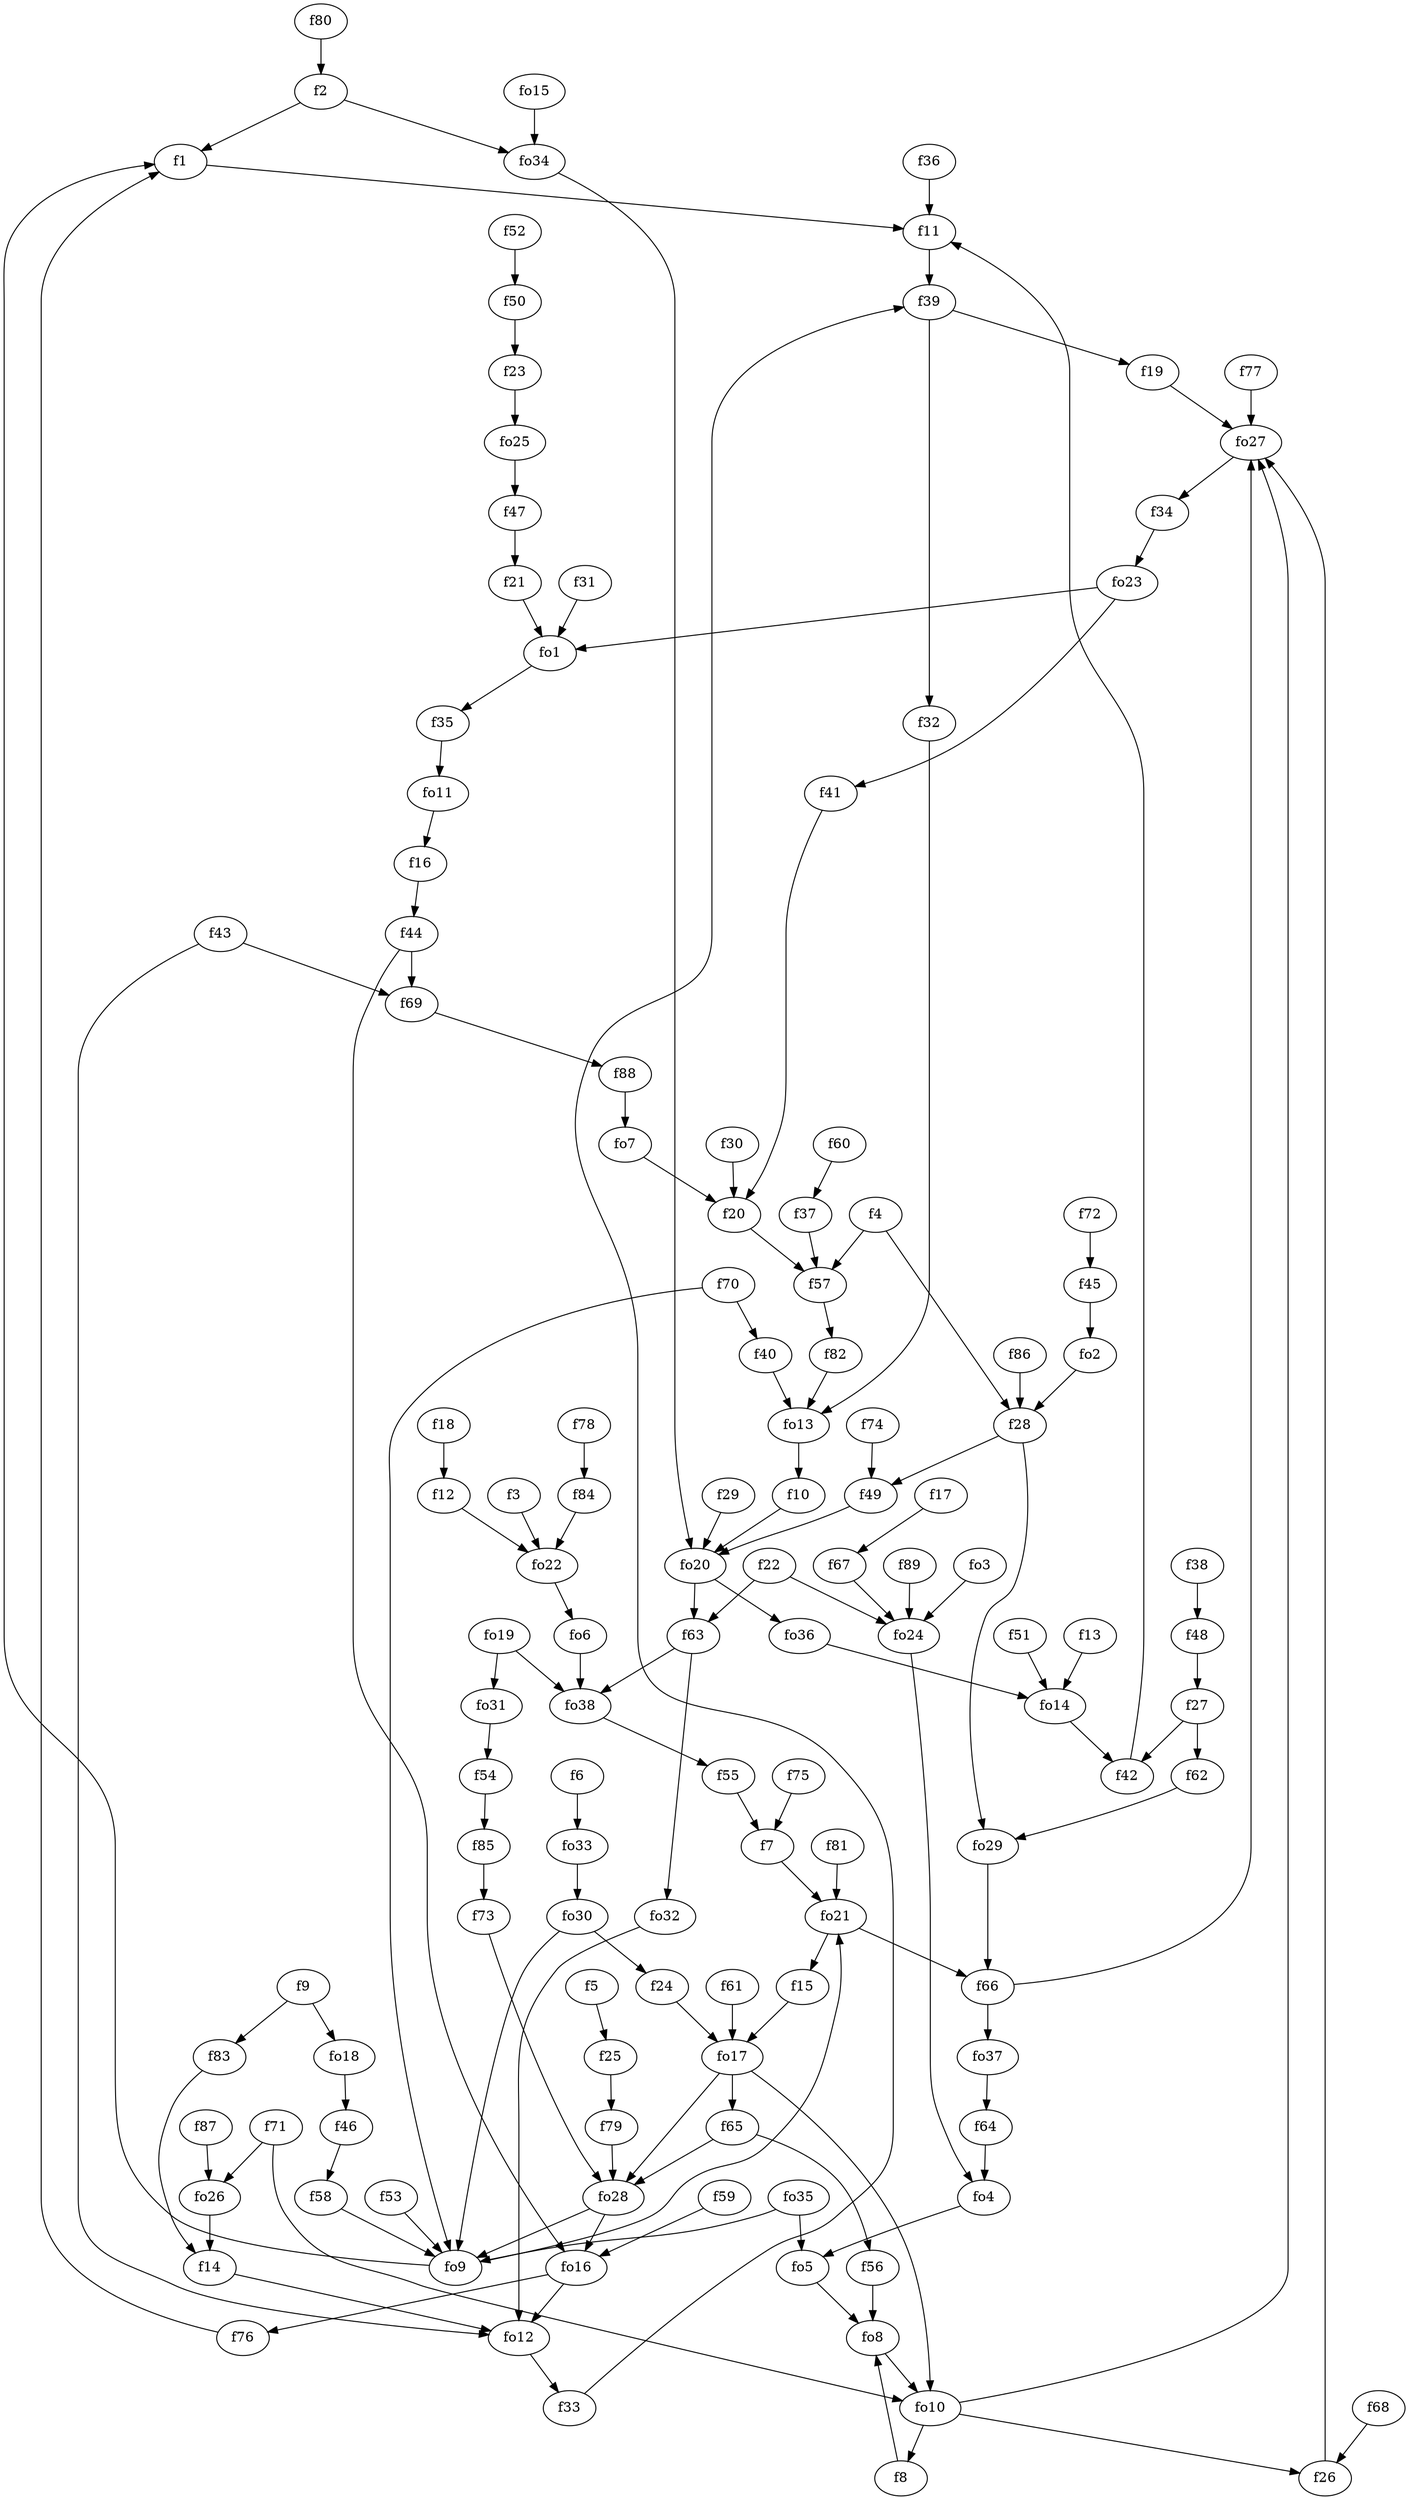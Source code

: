 strict digraph  {
f1;
f2;
f3;
f4;
f5;
f6;
f7;
f8;
f9;
f10;
f11;
f12;
f13;
f14;
f15;
f16;
f17;
f18;
f19;
f20;
f21;
f22;
f23;
f24;
f25;
f26;
f27;
f28;
f29;
f30;
f31;
f32;
f33;
f34;
f35;
f36;
f37;
f38;
f39;
f40;
f41;
f42;
f43;
f44;
f45;
f46;
f47;
f48;
f49;
f50;
f51;
f52;
f53;
f54;
f55;
f56;
f57;
f58;
f59;
f60;
f61;
f62;
f63;
f64;
f65;
f66;
f67;
f68;
f69;
f70;
f71;
f72;
f73;
f74;
f75;
f76;
f77;
f78;
f79;
f80;
f81;
f82;
f83;
f84;
f85;
f86;
f87;
f88;
f89;
fo1;
fo2;
fo3;
fo4;
fo5;
fo6;
fo7;
fo8;
fo9;
fo10;
fo11;
fo12;
fo13;
fo14;
fo15;
fo16;
fo17;
fo18;
fo19;
fo20;
fo21;
fo22;
fo23;
fo24;
fo25;
fo26;
fo27;
fo28;
fo29;
fo30;
fo31;
fo32;
fo33;
fo34;
fo35;
fo36;
fo37;
fo38;
f1 -> f11  [weight=2];
f2 -> f1  [weight=2];
f2 -> fo34  [weight=2];
f3 -> fo22  [weight=2];
f4 -> f28  [weight=2];
f4 -> f57  [weight=2];
f5 -> f25  [weight=2];
f6 -> fo33  [weight=2];
f7 -> fo21  [weight=2];
f8 -> fo8  [weight=2];
f9 -> f83  [weight=2];
f9 -> fo18  [weight=2];
f10 -> fo20  [weight=2];
f11 -> f39  [weight=2];
f12 -> fo22  [weight=2];
f13 -> fo14  [weight=2];
f14 -> fo12  [weight=2];
f15 -> fo17  [weight=2];
f16 -> f44  [weight=2];
f17 -> f67  [weight=2];
f18 -> f12  [weight=2];
f19 -> fo27  [weight=2];
f20 -> f57  [weight=2];
f21 -> fo1  [weight=2];
f22 -> f63  [weight=2];
f22 -> fo24  [weight=2];
f23 -> fo25  [weight=2];
f24 -> fo17  [weight=2];
f25 -> f79  [weight=2];
f26 -> fo27  [weight=2];
f27 -> f62  [weight=2];
f27 -> f42  [weight=2];
f28 -> fo29  [weight=2];
f28 -> f49  [weight=2];
f29 -> fo20  [weight=2];
f30 -> f20  [weight=2];
f31 -> fo1  [weight=2];
f32 -> fo13  [weight=2];
f33 -> f39  [weight=2];
f34 -> fo23  [weight=2];
f35 -> fo11  [weight=2];
f36 -> f11  [weight=2];
f37 -> f57  [weight=2];
f38 -> f48  [weight=2];
f39 -> f32  [weight=2];
f39 -> f19  [weight=2];
f40 -> fo13  [weight=2];
f41 -> f20  [weight=2];
f42 -> f11  [weight=2];
f43 -> fo12  [weight=2];
f43 -> f69  [weight=2];
f44 -> f69  [weight=2];
f44 -> fo16  [weight=2];
f45 -> fo2  [weight=2];
f46 -> f58  [weight=2];
f47 -> f21  [weight=2];
f48 -> f27  [weight=2];
f49 -> fo20  [weight=2];
f50 -> f23  [weight=2];
f51 -> fo14  [weight=2];
f52 -> f50  [weight=2];
f53 -> fo9  [weight=2];
f54 -> f85  [weight=2];
f55 -> f7  [weight=2];
f56 -> fo8  [weight=2];
f57 -> f82  [weight=2];
f58 -> fo9  [weight=2];
f59 -> fo16  [weight=2];
f60 -> f37  [weight=2];
f61 -> fo17  [weight=2];
f62 -> fo29  [weight=2];
f63 -> fo38  [weight=2];
f63 -> fo32  [weight=2];
f64 -> fo4  [weight=2];
f65 -> fo28  [weight=2];
f65 -> f56  [weight=2];
f66 -> fo37  [weight=2];
f66 -> fo27  [weight=2];
f67 -> fo24  [weight=2];
f68 -> f26  [weight=2];
f69 -> f88  [weight=2];
f70 -> f40  [weight=2];
f70 -> fo9  [weight=2];
f71 -> fo26  [weight=2];
f71 -> fo10  [weight=2];
f72 -> f45  [weight=2];
f73 -> fo28  [weight=2];
f74 -> f49  [weight=2];
f75 -> f7  [weight=2];
f76 -> f1  [weight=2];
f77 -> fo27  [weight=2];
f78 -> f84  [weight=2];
f79 -> fo28  [weight=2];
f80 -> f2  [weight=2];
f81 -> fo21  [weight=2];
f82 -> fo13  [weight=2];
f83 -> f14  [weight=2];
f84 -> fo22  [weight=2];
f85 -> f73  [weight=2];
f86 -> f28  [weight=2];
f87 -> fo26  [weight=2];
f88 -> fo7  [weight=2];
f89 -> fo24  [weight=2];
fo1 -> f35  [weight=2];
fo2 -> f28  [weight=2];
fo3 -> fo24  [weight=2];
fo4 -> fo5  [weight=2];
fo5 -> fo8  [weight=2];
fo6 -> fo38  [weight=2];
fo7 -> f20  [weight=2];
fo8 -> fo10  [weight=2];
fo9 -> f1  [weight=2];
fo9 -> fo21  [weight=2];
fo10 -> f26  [weight=2];
fo10 -> f8  [weight=2];
fo10 -> fo27  [weight=2];
fo11 -> f16  [weight=2];
fo12 -> f33  [weight=2];
fo13 -> f10  [weight=2];
fo14 -> f42  [weight=2];
fo15 -> fo34  [weight=2];
fo16 -> fo12  [weight=2];
fo16 -> f76  [weight=2];
fo17 -> f65  [weight=2];
fo17 -> fo10  [weight=2];
fo17 -> fo28  [weight=2];
fo18 -> f46  [weight=2];
fo19 -> fo38  [weight=2];
fo19 -> fo31  [weight=2];
fo20 -> f63  [weight=2];
fo20 -> fo36  [weight=2];
fo21 -> f66  [weight=2];
fo21 -> f15  [weight=2];
fo22 -> fo6  [weight=2];
fo23 -> fo1  [weight=2];
fo23 -> f41  [weight=2];
fo24 -> fo4  [weight=2];
fo25 -> f47  [weight=2];
fo26 -> f14  [weight=2];
fo27 -> f34  [weight=2];
fo28 -> fo16  [weight=2];
fo28 -> fo9  [weight=2];
fo29 -> f66  [weight=2];
fo30 -> f24  [weight=2];
fo30 -> fo9  [weight=2];
fo31 -> f54  [weight=2];
fo32 -> fo12  [weight=2];
fo33 -> fo30  [weight=2];
fo34 -> fo20  [weight=2];
fo35 -> fo9  [weight=2];
fo35 -> fo5  [weight=2];
fo36 -> fo14  [weight=2];
fo37 -> f64  [weight=2];
fo38 -> f55  [weight=2];
}

